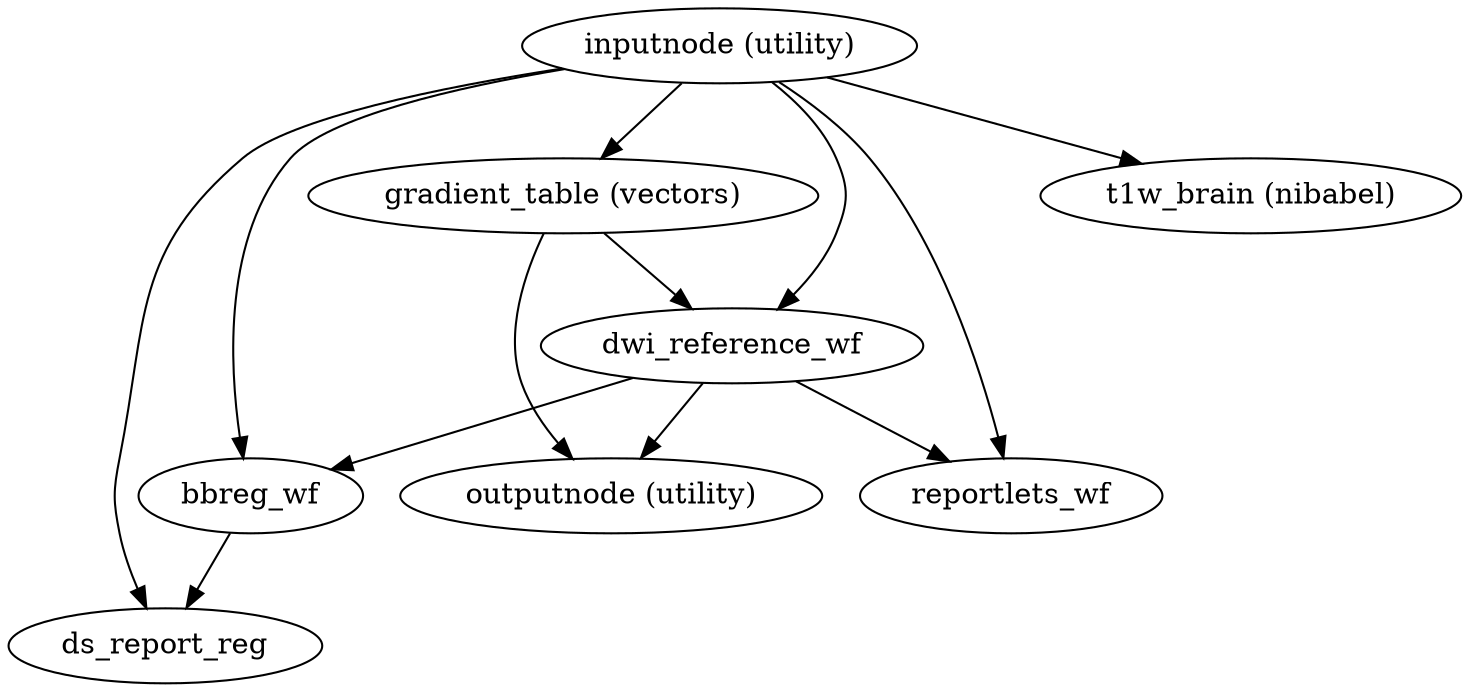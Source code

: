 strict digraph  {
"inputnode (utility)";
"gradient_table (vectors)";
dwi_reference_wf;
bbreg_wf;
"t1w_brain (nibabel)";
ds_report_reg;
reportlets_wf;
"outputnode (utility)";
"inputnode (utility)" -> "gradient_table (vectors)";
"inputnode (utility)" -> dwi_reference_wf;
"inputnode (utility)" -> bbreg_wf;
"inputnode (utility)" -> "t1w_brain (nibabel)";
"inputnode (utility)" -> ds_report_reg;
"inputnode (utility)" -> reportlets_wf;
"gradient_table (vectors)" -> dwi_reference_wf;
"gradient_table (vectors)" -> "outputnode (utility)";
dwi_reference_wf -> "outputnode (utility)";
dwi_reference_wf -> bbreg_wf;
dwi_reference_wf -> reportlets_wf;
bbreg_wf -> ds_report_reg;
}
